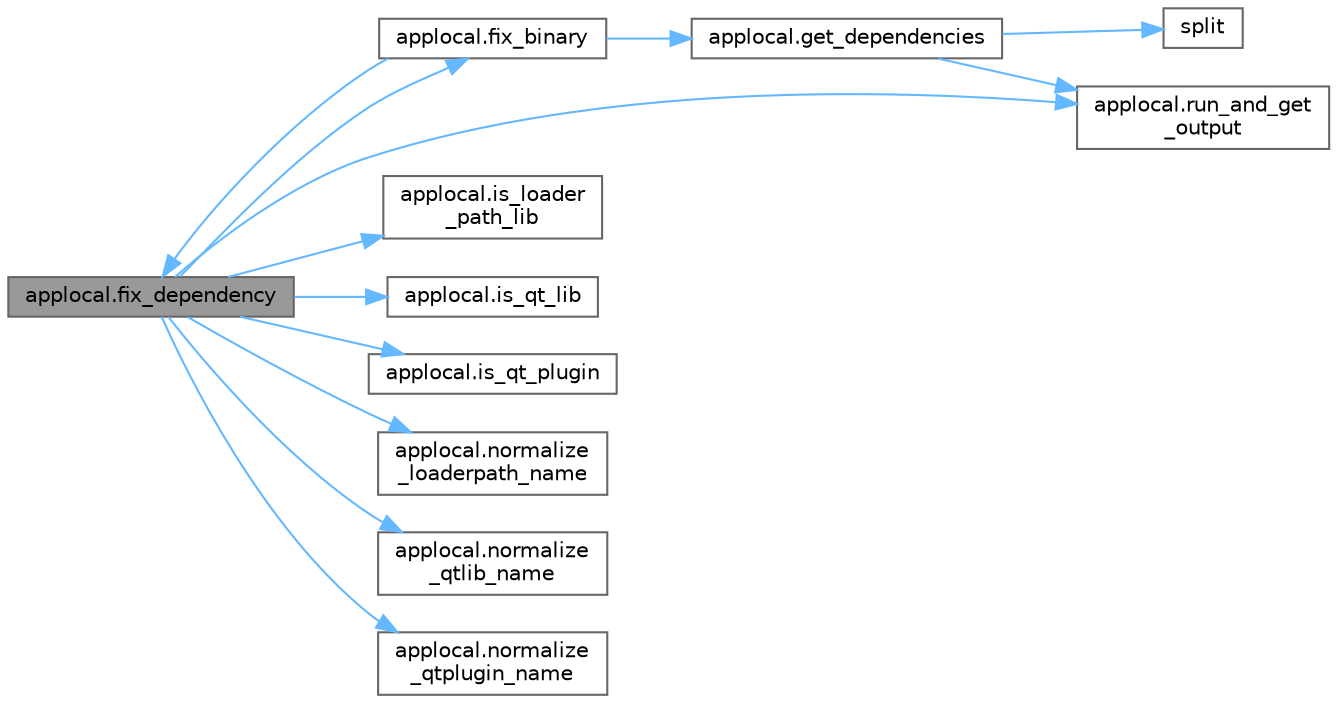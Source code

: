 digraph "applocal.fix_dependency"
{
 // LATEX_PDF_SIZE
  bgcolor="transparent";
  edge [fontname=Helvetica,fontsize=10,labelfontname=Helvetica,labelfontsize=10];
  node [fontname=Helvetica,fontsize=10,shape=box,height=0.2,width=0.4];
  rankdir="LR";
  Node1 [id="Node000001",label="applocal.fix_dependency",height=0.2,width=0.4,color="gray40", fillcolor="grey60", style="filled", fontcolor="black",tooltip=" "];
  Node1 -> Node2 [id="edge1_Node000001_Node000002",color="steelblue1",style="solid",tooltip=" "];
  Node2 [id="Node000002",label="applocal.fix_binary",height=0.2,width=0.4,color="grey40", fillcolor="white", style="filled",URL="$namespaceapplocal.html#a13852b8df04c3327be5e4c0e3e916932",tooltip=" "];
  Node2 -> Node1 [id="edge2_Node000002_Node000001",color="steelblue1",style="solid",tooltip=" "];
  Node2 -> Node3 [id="edge3_Node000002_Node000003",color="steelblue1",style="solid",tooltip=" "];
  Node3 [id="Node000003",label="applocal.get_dependencies",height=0.2,width=0.4,color="grey40", fillcolor="white", style="filled",URL="$namespaceapplocal.html#a265193d8e6936e2e3cf69edbe972b58e",tooltip=" "];
  Node3 -> Node4 [id="edge4_Node000003_Node000004",color="steelblue1",style="solid",tooltip=" "];
  Node4 [id="Node000004",label="applocal.run_and_get\l_output",height=0.2,width=0.4,color="grey40", fillcolor="white", style="filled",URL="$namespaceapplocal.html#a815347560e388c59219366dee624c8d6",tooltip=" "];
  Node3 -> Node5 [id="edge5_Node000003_Node000005",color="steelblue1",style="solid",tooltip=" "];
  Node5 [id="Node000005",label="split",height=0.2,width=0.4,color="grey40", fillcolor="white", style="filled",URL="$dff__run_8cpp.html#a0711bc625a1e6944ca62107b5847365f",tooltip=" "];
  Node1 -> Node6 [id="edge6_Node000001_Node000006",color="steelblue1",style="solid",tooltip=" "];
  Node6 [id="Node000006",label="applocal.is_loader\l_path_lib",height=0.2,width=0.4,color="grey40", fillcolor="white", style="filled",URL="$namespaceapplocal.html#a76c44b643d099cb07ac925d5e77663fd",tooltip=" "];
  Node1 -> Node7 [id="edge7_Node000001_Node000007",color="steelblue1",style="solid",tooltip=" "];
  Node7 [id="Node000007",label="applocal.is_qt_lib",height=0.2,width=0.4,color="grey40", fillcolor="white", style="filled",URL="$namespaceapplocal.html#a3455e37eb236f27ded1878093d872a17",tooltip=" "];
  Node1 -> Node8 [id="edge8_Node000001_Node000008",color="steelblue1",style="solid",tooltip=" "];
  Node8 [id="Node000008",label="applocal.is_qt_plugin",height=0.2,width=0.4,color="grey40", fillcolor="white", style="filled",URL="$namespaceapplocal.html#aab81041f5c548662e1348a73e12cd6c1",tooltip=" "];
  Node1 -> Node9 [id="edge9_Node000001_Node000009",color="steelblue1",style="solid",tooltip=" "];
  Node9 [id="Node000009",label="applocal.normalize\l_loaderpath_name",height=0.2,width=0.4,color="grey40", fillcolor="white", style="filled",URL="$namespaceapplocal.html#a387bf518b95e42216968ce041f9de73f",tooltip=" "];
  Node1 -> Node10 [id="edge10_Node000001_Node000010",color="steelblue1",style="solid",tooltip=" "];
  Node10 [id="Node000010",label="applocal.normalize\l_qtlib_name",height=0.2,width=0.4,color="grey40", fillcolor="white", style="filled",URL="$namespaceapplocal.html#ada4a398d2c7cb406c1c756cd898fbf87",tooltip=" "];
  Node1 -> Node11 [id="edge11_Node000001_Node000011",color="steelblue1",style="solid",tooltip=" "];
  Node11 [id="Node000011",label="applocal.normalize\l_qtplugin_name",height=0.2,width=0.4,color="grey40", fillcolor="white", style="filled",URL="$namespaceapplocal.html#a81b9b40045e22b0b0d44a356d80f373c",tooltip=" "];
  Node1 -> Node4 [id="edge12_Node000001_Node000004",color="steelblue1",style="solid",tooltip=" "];
}

